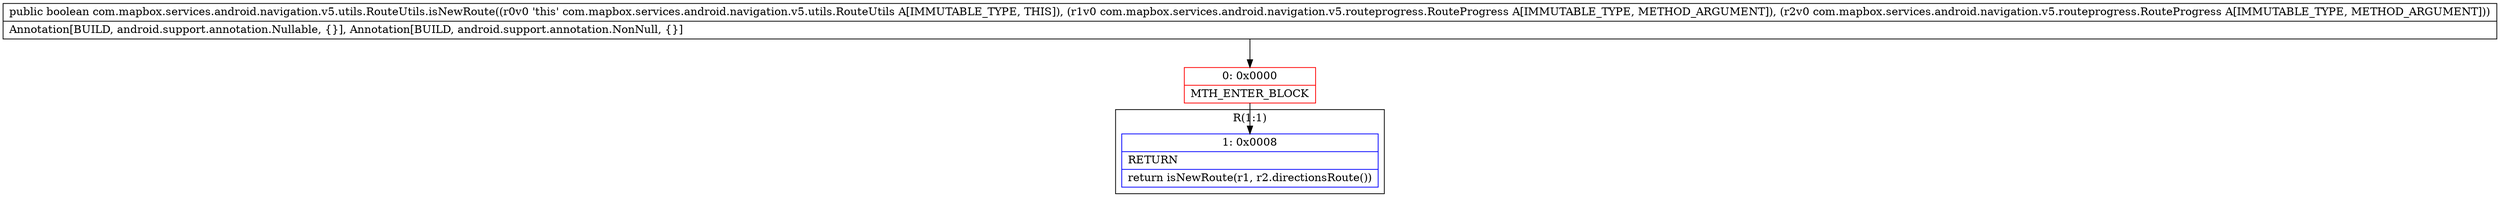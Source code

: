 digraph "CFG forcom.mapbox.services.android.navigation.v5.utils.RouteUtils.isNewRoute(Lcom\/mapbox\/services\/android\/navigation\/v5\/routeprogress\/RouteProgress;Lcom\/mapbox\/services\/android\/navigation\/v5\/routeprogress\/RouteProgress;)Z" {
subgraph cluster_Region_1154470924 {
label = "R(1:1)";
node [shape=record,color=blue];
Node_1 [shape=record,label="{1\:\ 0x0008|RETURN\l|return isNewRoute(r1, r2.directionsRoute())\l}"];
}
Node_0 [shape=record,color=red,label="{0\:\ 0x0000|MTH_ENTER_BLOCK\l}"];
MethodNode[shape=record,label="{public boolean com.mapbox.services.android.navigation.v5.utils.RouteUtils.isNewRoute((r0v0 'this' com.mapbox.services.android.navigation.v5.utils.RouteUtils A[IMMUTABLE_TYPE, THIS]), (r1v0 com.mapbox.services.android.navigation.v5.routeprogress.RouteProgress A[IMMUTABLE_TYPE, METHOD_ARGUMENT]), (r2v0 com.mapbox.services.android.navigation.v5.routeprogress.RouteProgress A[IMMUTABLE_TYPE, METHOD_ARGUMENT]))  | Annotation[BUILD, android.support.annotation.Nullable, \{\}], Annotation[BUILD, android.support.annotation.NonNull, \{\}]\l}"];
MethodNode -> Node_0;
Node_0 -> Node_1;
}

